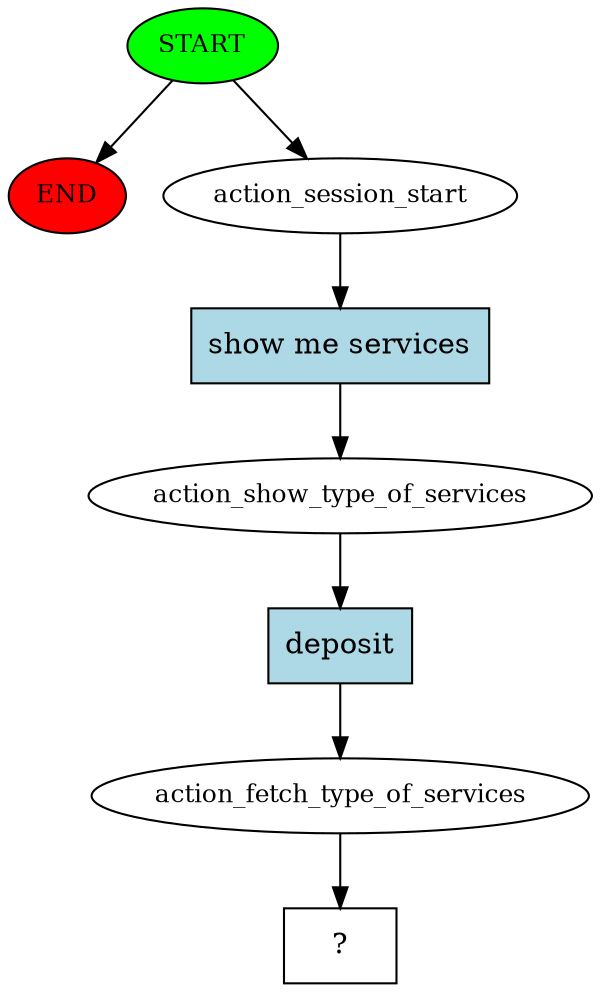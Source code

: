 digraph  {
0 [class="start active", fillcolor=green, fontsize=12, label=START, style=filled];
"-1" [class=end, fillcolor=red, fontsize=12, label=END, style=filled];
1 [class=active, fontsize=12, label=action_session_start];
2 [class=active, fontsize=12, label=action_show_type_of_services];
3 [class=active, fontsize=12, label=action_fetch_type_of_services];
4 [class="intent dashed active", label="  ?  ", shape=rect];
5 [class="intent active", fillcolor=lightblue, label="show me services", shape=rect, style=filled];
6 [class="intent active", fillcolor=lightblue, label=deposit, shape=rect, style=filled];
0 -> "-1"  [class="", key=NONE, label=""];
0 -> 1  [class=active, key=NONE, label=""];
1 -> 5  [class=active, key=0];
2 -> 6  [class=active, key=0];
3 -> 4  [class=active, key=NONE, label=""];
5 -> 2  [class=active, key=0];
6 -> 3  [class=active, key=0];
}
